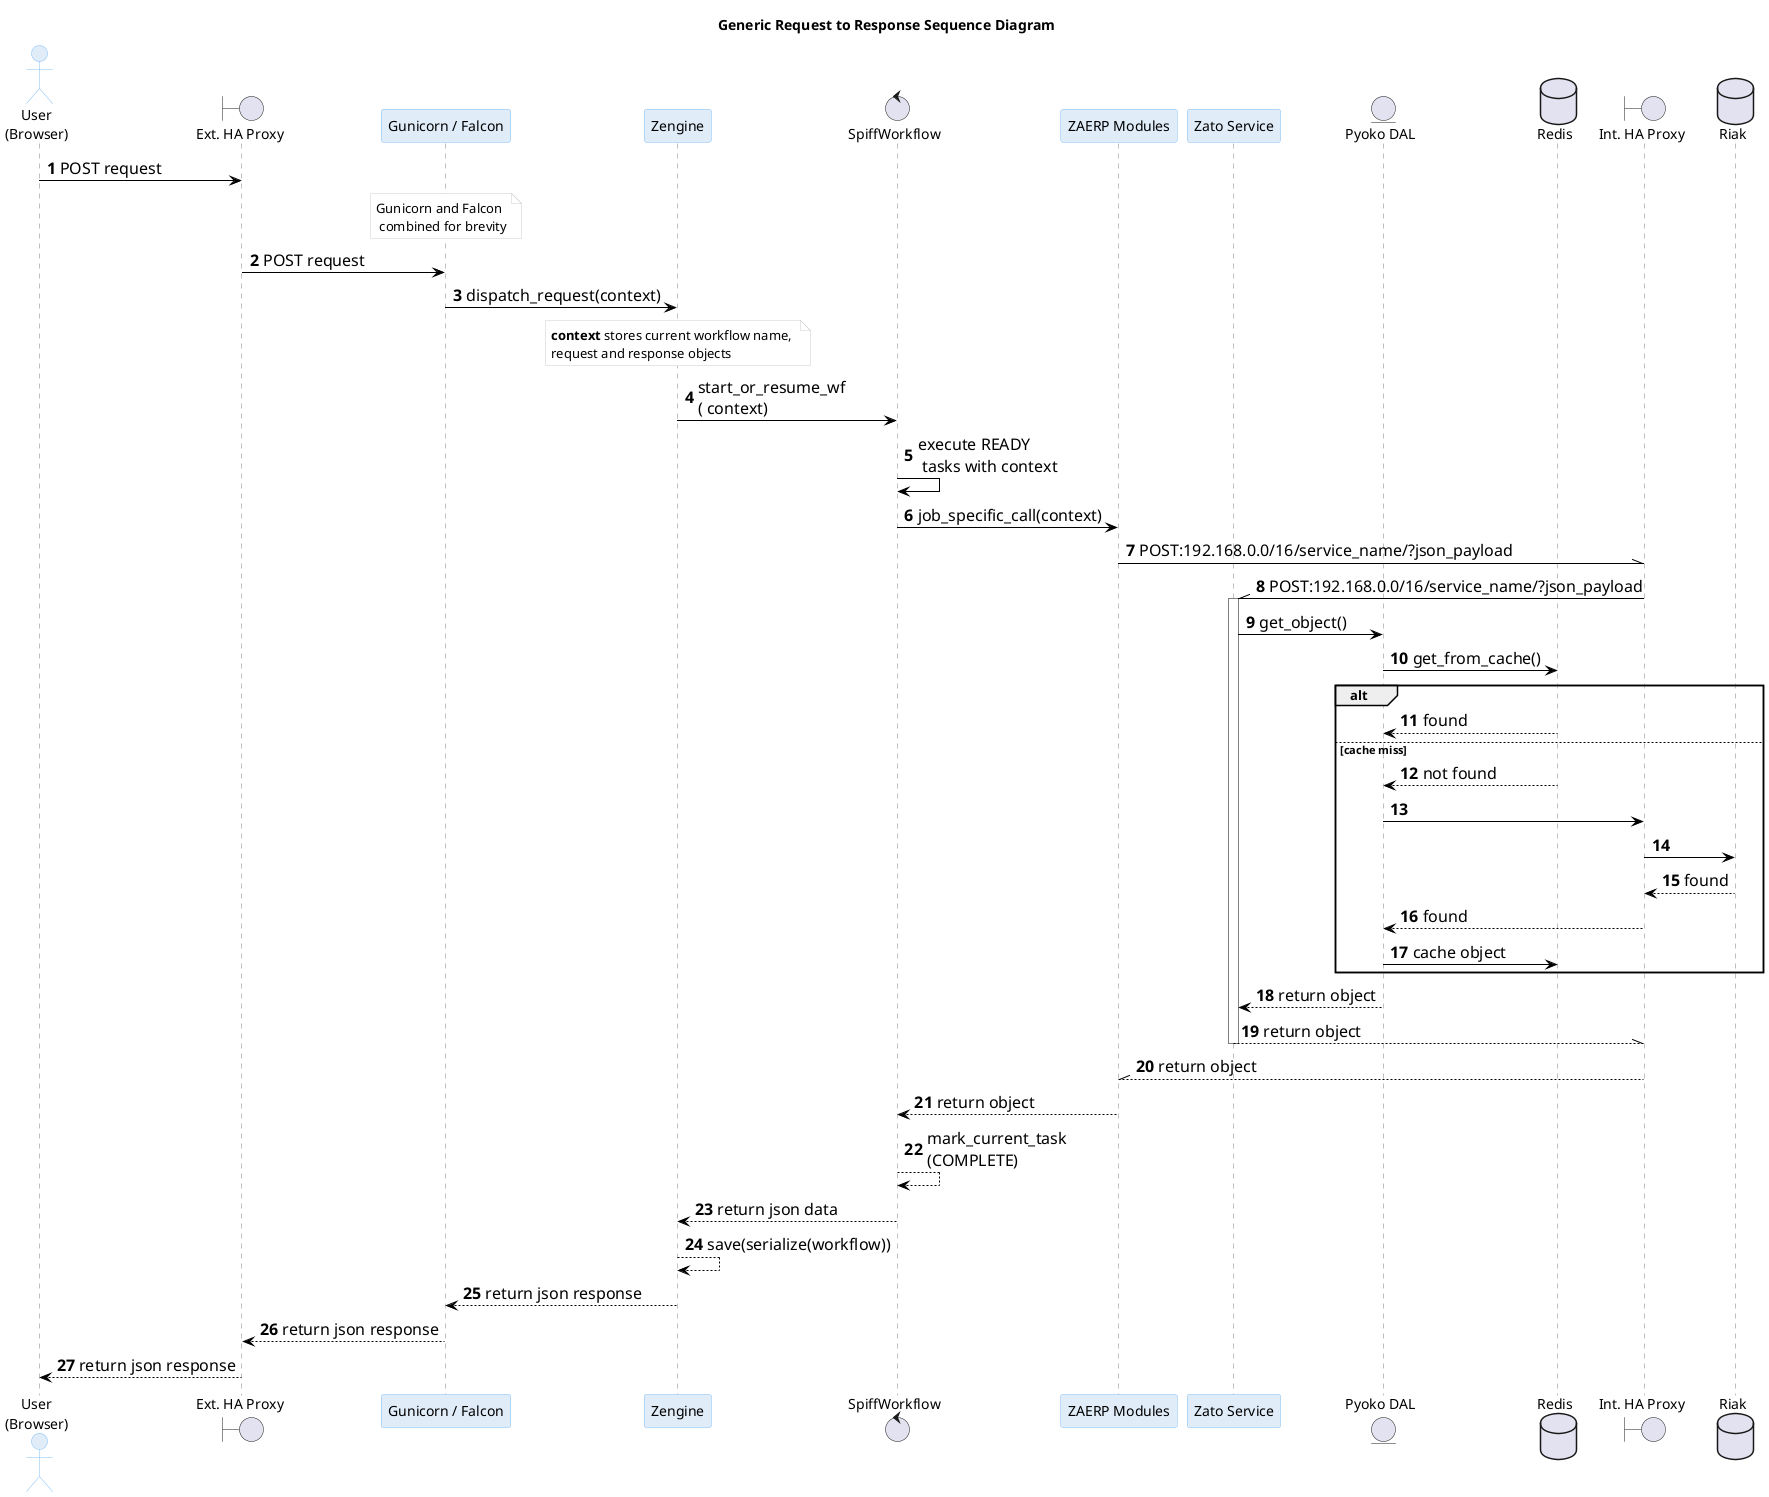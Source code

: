 @startuml
autonumber

title Generic Request to Response Sequence Diagram

'skinparam defaultFontSize 16
skinparam sequenceArrowFontSize 16
skinparam NoteBackgroundColor #ffffff
skinparam NoteBorderColor #cccccc
skinparam sequenceArrowColor #black
skinparam sequenceLifeLineBorderColor #gray
skinparam actorBackgroundColor #E0ECF8
skinparam actorBorderColor #81BEF7
skinparam participantBackgroundColor #E0ECF8
skinparam participantBorderColor #81BEF7


actor "User\n(Browser)" as brw
boundary "Ext. HA Proxy" as ehp
participant "Gunicorn / Falcon" as fal
participant "Zengine" as zen
control "SpiffWorkflow" as wfe
participant "ZAERP Modules" as modls
participant "Zato Service" as zato
entity "Pyoko DAL" as pyoko
database "Redis" as c
boundary "Int. HA Proxy" as ihp
database "Riak" as riak


brw -> ehp: POST request
note over fal: Gunicorn and Falcon\n combined for brevity

ehp -> fal : POST request

fal -> zen :dispatch_request(context)
note over zen : <b>context</b> stores current workflow name, \nrequest and response objects

zen -> wfe :start_or_resume_wf\n( context)

wfe -> wfe :execute READY \n tasks with context


wfe -> modls :job_specific_call(context)


modls -\\ ihp : POST:192.168.0.0/16/service_name/?json_payload

ihp -\\ zato : POST:192.168.0.0/16/service_name/?json_payload
activate zato
zato -> pyoko  : get_object()

pyoko -> c : get_from_cache()

alt
pyoko <--  c: found
else cache miss

pyoko <--  c: not found
pyoko -> ihp
ihp -> riak
ihp <-- riak: found
pyoko <-- ihp : found
pyoko -> c: cache object

end

zato <-- pyoko : return object

ihp //-- zato : return object
deactivate zato
modls //-- ihp : return object

wfe <-- modls  : return object

wfe --> wfe  : mark_current_task\n(COMPLETE)


zen <--  wfe: return json data
zen --> zen : save(serialize(workflow))
fal <--  zen : return json response

ehp <-- fal  : return json response

brw <-- ehp : return json response

@enduml
